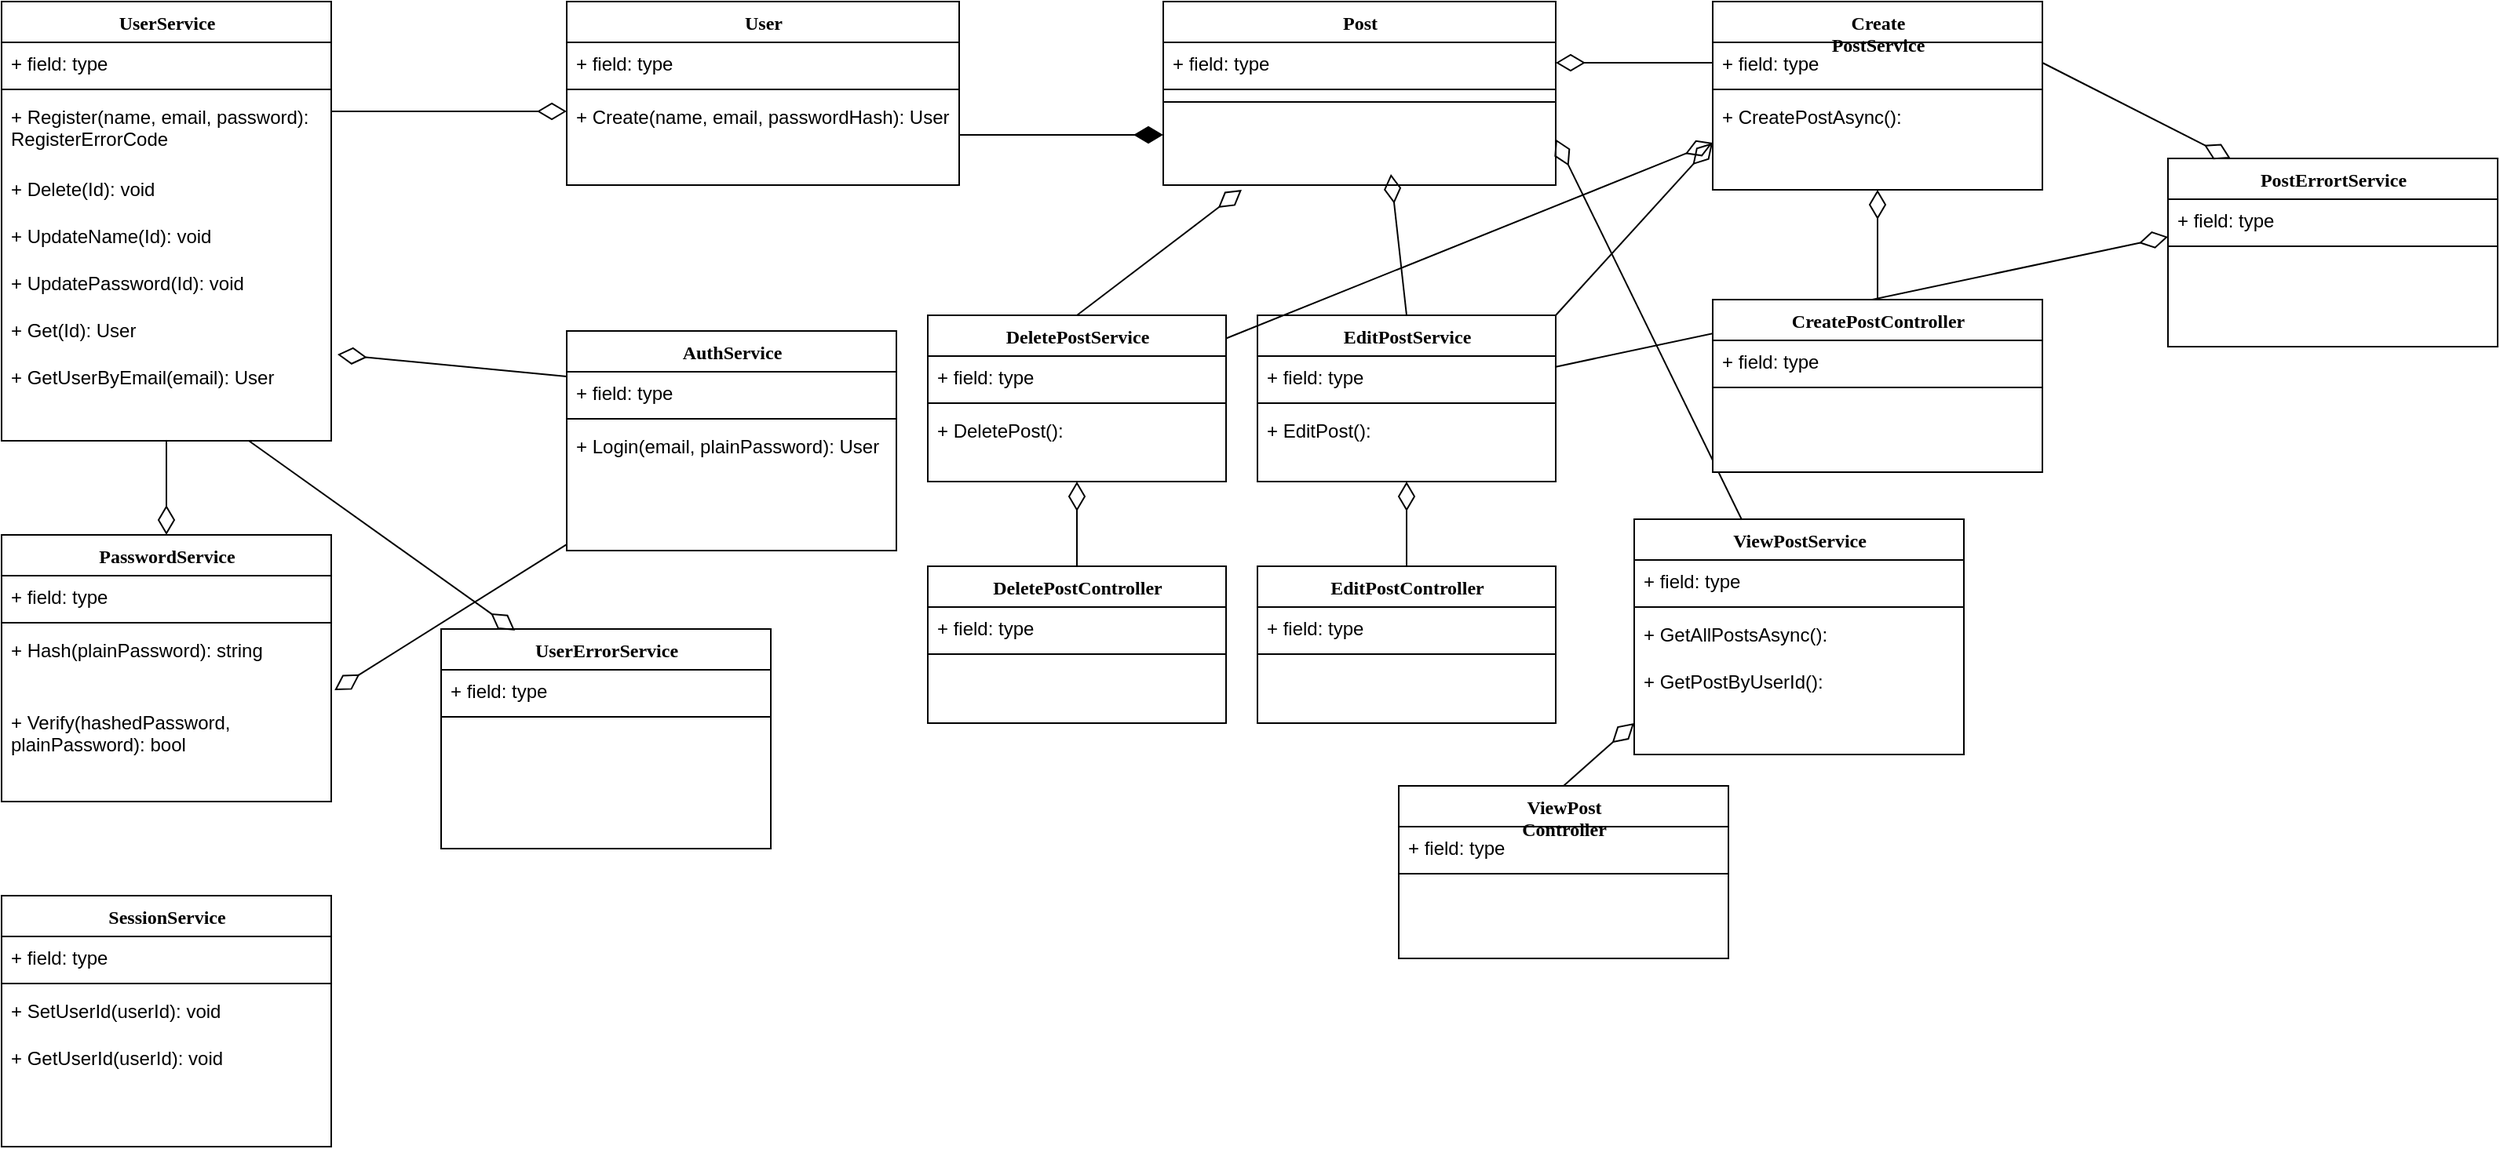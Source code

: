 <mxfile>
    <diagram name="Page-1" id="9f46799a-70d6-7492-0946-bef42562c5a5">
        <mxGraphModel dx="955" dy="634" grid="1" gridSize="10" guides="1" tooltips="1" connect="1" arrows="1" fold="1" page="1" pageScale="1" pageWidth="1600" pageHeight="1200" background="light-dark(#FFFFFF,#121212)" math="0" shadow="0">
            <root>
                <mxCell id="0"/>
                <mxCell id="1" parent="0"/>
                <mxCell id="130" style="edgeStyle=none;html=1;entryX=0;entryY=0.923;entryDx=0;entryDy=0;entryPerimeter=0;endArrow=diamondThin;endFill=0;endSize=16;" edge="1" parent="1" source="83" target="126">
                    <mxGeometry relative="1" as="geometry"/>
                </mxCell>
                <mxCell id="40" style="edgeStyle=none;html=1;exitX=0.5;exitY=1;exitDx=0;exitDy=0;endArrow=diamondThin;endFill=0;endSize=16;" parent="1" source="78961159f06e98e8-17" target="6" edge="1">
                    <mxGeometry relative="1" as="geometry"/>
                </mxCell>
                <mxCell id="78961159f06e98e8-17" value="UserService" style="swimlane;html=1;fontStyle=1;align=center;verticalAlign=top;childLayout=stackLayout;horizontal=1;startSize=26;horizontalStack=0;resizeParent=1;resizeLast=0;collapsible=1;marginBottom=0;swimlaneFillColor=#ffffff;rounded=0;shadow=0;comic=0;labelBackgroundColor=none;strokeWidth=1;fillColor=none;fontFamily=Verdana;fontSize=12" parent="1" vertex="1">
                    <mxGeometry x="60" y="20" width="210" height="280" as="geometry"/>
                </mxCell>
                <mxCell id="78961159f06e98e8-21" value="+ field: type" style="text;html=1;strokeColor=none;fillColor=none;align=left;verticalAlign=top;spacingLeft=4;spacingRight=4;whiteSpace=wrap;overflow=hidden;rotatable=0;points=[[0,0.5],[1,0.5]];portConstraint=eastwest;" parent="78961159f06e98e8-17" vertex="1">
                    <mxGeometry y="26" width="210" height="26" as="geometry"/>
                </mxCell>
                <mxCell id="78961159f06e98e8-19" value="" style="line;html=1;strokeWidth=1;fillColor=none;align=left;verticalAlign=middle;spacingTop=-1;spacingLeft=3;spacingRight=3;rotatable=0;labelPosition=right;points=[];portConstraint=eastwest;" parent="78961159f06e98e8-17" vertex="1">
                    <mxGeometry y="52" width="210" height="8" as="geometry"/>
                </mxCell>
                <mxCell id="78961159f06e98e8-20" value="+ Register(name, email, password): RegisterErrorCode" style="text;html=1;strokeColor=none;fillColor=none;align=left;verticalAlign=top;spacingLeft=4;spacingRight=4;whiteSpace=wrap;overflow=hidden;rotatable=0;points=[[0,0.5],[1,0.5]];portConstraint=eastwest;" parent="78961159f06e98e8-17" vertex="1">
                    <mxGeometry y="60" width="210" height="46" as="geometry"/>
                </mxCell>
                <mxCell id="78961159f06e98e8-27" value="+ Delete&lt;span style=&quot;color: rgb(0, 0, 0);&quot;&gt;(Id)&lt;/span&gt;: void" style="text;html=1;strokeColor=none;fillColor=none;align=left;verticalAlign=top;spacingLeft=4;spacingRight=4;whiteSpace=wrap;overflow=hidden;rotatable=0;points=[[0,0.5],[1,0.5]];portConstraint=eastwest;" parent="78961159f06e98e8-17" vertex="1">
                    <mxGeometry y="106" width="210" height="30" as="geometry"/>
                </mxCell>
                <mxCell id="3" value="+ UpdateName&lt;span style=&quot;color: rgb(0, 0, 0);&quot;&gt;(Id)&lt;/span&gt;: void" style="text;html=1;strokeColor=none;fillColor=none;align=left;verticalAlign=top;spacingLeft=4;spacingRight=4;whiteSpace=wrap;overflow=hidden;rotatable=0;points=[[0,0.5],[1,0.5]];portConstraint=eastwest;" parent="78961159f06e98e8-17" vertex="1">
                    <mxGeometry y="136" width="210" height="30" as="geometry"/>
                </mxCell>
                <mxCell id="4" value="+ UpdatePassword&lt;span style=&quot;color: rgb(0, 0, 0);&quot;&gt;(Id)&lt;/span&gt;: void" style="text;html=1;strokeColor=none;fillColor=none;align=left;verticalAlign=top;spacingLeft=4;spacingRight=4;whiteSpace=wrap;overflow=hidden;rotatable=0;points=[[0,0.5],[1,0.5]];portConstraint=eastwest;" parent="78961159f06e98e8-17" vertex="1">
                    <mxGeometry y="166" width="210" height="30" as="geometry"/>
                </mxCell>
                <mxCell id="5" value="+ Get&lt;span style=&quot;color: rgb(0, 0, 0);&quot;&gt;(Id)&lt;/span&gt;: User" style="text;html=1;strokeColor=none;fillColor=none;align=left;verticalAlign=top;spacingLeft=4;spacingRight=4;whiteSpace=wrap;overflow=hidden;rotatable=0;points=[[0,0.5],[1,0.5]];portConstraint=eastwest;" parent="78961159f06e98e8-17" vertex="1">
                    <mxGeometry y="196" width="210" height="30" as="geometry"/>
                </mxCell>
                <mxCell id="32" value="+ GetUserByEmail&lt;span style=&quot;color: rgb(0, 0, 0);&quot;&gt;(email)&lt;/span&gt;: User" style="text;html=1;strokeColor=none;fillColor=none;align=left;verticalAlign=top;spacingLeft=4;spacingRight=4;whiteSpace=wrap;overflow=hidden;rotatable=0;points=[[0,0.5],[1,0.5]];portConstraint=eastwest;" parent="78961159f06e98e8-17" vertex="1">
                    <mxGeometry y="226" width="210" height="30" as="geometry"/>
                </mxCell>
                <mxCell id="78961159f06e98e8-30" value="User" style="swimlane;html=1;fontStyle=1;align=center;verticalAlign=top;childLayout=stackLayout;horizontal=1;startSize=26;horizontalStack=0;resizeParent=1;resizeLast=0;collapsible=1;marginBottom=0;swimlaneFillColor=#ffffff;rounded=0;shadow=0;comic=0;labelBackgroundColor=none;strokeWidth=1;fillColor=none;fontFamily=Verdana;fontSize=12" parent="1" vertex="1">
                    <mxGeometry x="420" y="20" width="250" height="117" as="geometry"/>
                </mxCell>
                <mxCell id="35" value="+ field: type" style="text;html=1;strokeColor=none;fillColor=none;align=left;verticalAlign=top;spacingLeft=4;spacingRight=4;whiteSpace=wrap;overflow=hidden;rotatable=0;points=[[0,0.5],[1,0.5]];portConstraint=eastwest;" parent="78961159f06e98e8-30" vertex="1">
                    <mxGeometry y="26" width="250" height="26" as="geometry"/>
                </mxCell>
                <mxCell id="78961159f06e98e8-38" value="" style="line;html=1;strokeWidth=1;fillColor=none;align=left;verticalAlign=middle;spacingTop=-1;spacingLeft=3;spacingRight=3;rotatable=0;labelPosition=right;points=[];portConstraint=eastwest;" parent="78961159f06e98e8-30" vertex="1">
                    <mxGeometry y="52" width="250" height="8" as="geometry"/>
                </mxCell>
                <mxCell id="78961159f06e98e8-39" value="+ Create(name, email, passwordHash): User" style="text;html=1;strokeColor=none;fillColor=none;align=left;verticalAlign=top;spacingLeft=4;spacingRight=4;whiteSpace=wrap;overflow=hidden;rotatable=0;points=[[0,0.5],[1,0.5]];portConstraint=eastwest;" parent="78961159f06e98e8-30" vertex="1">
                    <mxGeometry y="60" width="250" height="50" as="geometry"/>
                </mxCell>
                <mxCell id="78961159f06e98e8-121" style="edgeStyle=elbowEdgeStyle;html=1;labelBackgroundColor=none;startFill=0;startSize=8;endArrow=diamondThin;endFill=0;endSize=16;fontFamily=Verdana;fontSize=12;elbow=vertical;" parent="1" source="78961159f06e98e8-17" edge="1">
                    <mxGeometry relative="1" as="geometry">
                        <mxPoint x="250" y="259.882" as="sourcePoint"/>
                        <mxPoint x="420" y="90" as="targetPoint"/>
                    </mxGeometry>
                </mxCell>
                <mxCell id="6" value="PasswordService" style="swimlane;html=1;fontStyle=1;align=center;verticalAlign=top;childLayout=stackLayout;horizontal=1;startSize=26;horizontalStack=0;resizeParent=1;resizeLast=0;collapsible=1;marginBottom=0;swimlaneFillColor=#ffffff;rounded=0;shadow=0;comic=0;labelBackgroundColor=none;strokeWidth=1;fillColor=none;fontFamily=Verdana;fontSize=12" parent="1" vertex="1">
                    <mxGeometry x="60" y="360" width="210" height="170" as="geometry"/>
                </mxCell>
                <mxCell id="8" value="+ field: type" style="text;html=1;strokeColor=none;fillColor=none;align=left;verticalAlign=top;spacingLeft=4;spacingRight=4;whiteSpace=wrap;overflow=hidden;rotatable=0;points=[[0,0.5],[1,0.5]];portConstraint=eastwest;" parent="6" vertex="1">
                    <mxGeometry y="26" width="210" height="26" as="geometry"/>
                </mxCell>
                <mxCell id="12" value="" style="line;html=1;strokeWidth=1;fillColor=none;align=left;verticalAlign=middle;spacingTop=-1;spacingLeft=3;spacingRight=3;rotatable=0;labelPosition=right;points=[];portConstraint=eastwest;" parent="6" vertex="1">
                    <mxGeometry y="52" width="210" height="8" as="geometry"/>
                </mxCell>
                <mxCell id="13" value="+ Hash(plainPassword): string" style="text;html=1;strokeColor=none;fillColor=none;align=left;verticalAlign=top;spacingLeft=4;spacingRight=4;whiteSpace=wrap;overflow=hidden;rotatable=0;points=[[0,0.5],[1,0.5]];portConstraint=eastwest;" parent="6" vertex="1">
                    <mxGeometry y="60" width="210" height="46" as="geometry"/>
                </mxCell>
                <mxCell id="14" value="+ Verify&lt;span style=&quot;color: rgb(0, 0, 0);&quot;&gt;(hashedPassword, plainPassword)&lt;/span&gt;: bool" style="text;html=1;strokeColor=none;fillColor=none;align=left;verticalAlign=top;spacingLeft=4;spacingRight=4;whiteSpace=wrap;overflow=hidden;rotatable=0;points=[[0,0.5],[1,0.5]];portConstraint=eastwest;" parent="6" vertex="1">
                    <mxGeometry y="106" width="210" height="42" as="geometry"/>
                </mxCell>
                <mxCell id="18" value="AuthService" style="swimlane;html=1;fontStyle=1;align=center;verticalAlign=top;childLayout=stackLayout;horizontal=1;startSize=26;horizontalStack=0;resizeParent=1;resizeLast=0;collapsible=1;marginBottom=0;swimlaneFillColor=#ffffff;rounded=0;shadow=0;comic=0;labelBackgroundColor=none;strokeWidth=1;fillColor=none;fontFamily=Verdana;fontSize=12" parent="1" vertex="1">
                    <mxGeometry x="420" y="230" width="210" height="140" as="geometry"/>
                </mxCell>
                <mxCell id="19" value="+ field: type" style="text;html=1;strokeColor=none;fillColor=none;align=left;verticalAlign=top;spacingLeft=4;spacingRight=4;whiteSpace=wrap;overflow=hidden;rotatable=0;points=[[0,0.5],[1,0.5]];portConstraint=eastwest;" parent="18" vertex="1">
                    <mxGeometry y="26" width="210" height="26" as="geometry"/>
                </mxCell>
                <mxCell id="21" value="" style="line;html=1;strokeWidth=1;fillColor=none;align=left;verticalAlign=middle;spacingTop=-1;spacingLeft=3;spacingRight=3;rotatable=0;labelPosition=right;points=[];portConstraint=eastwest;" parent="18" vertex="1">
                    <mxGeometry y="52" width="210" height="8" as="geometry"/>
                </mxCell>
                <mxCell id="22" value="+ Login(email, plainPassword): User" style="text;html=1;strokeColor=none;fillColor=none;align=left;verticalAlign=top;spacingLeft=4;spacingRight=4;whiteSpace=wrap;overflow=hidden;rotatable=0;points=[[0,0.5],[1,0.5]];portConstraint=eastwest;" parent="18" vertex="1">
                    <mxGeometry y="60" width="210" height="46" as="geometry"/>
                </mxCell>
                <mxCell id="37" style="edgeStyle=none;html=1;entryX=1.019;entryY=-0.033;entryDx=0;entryDy=0;entryPerimeter=0;endArrow=diamondThin;endFill=0;endSize=16;" parent="1" source="19" target="32" edge="1">
                    <mxGeometry relative="1" as="geometry">
                        <mxPoint x="390" y="269" as="targetPoint"/>
                    </mxGeometry>
                </mxCell>
                <mxCell id="39" style="edgeStyle=none;html=1;entryX=1.01;entryY=0.848;entryDx=0;entryDy=0;entryPerimeter=0;endArrow=diamondThin;endFill=0;endSize=16;" parent="1" source="18" target="13" edge="1">
                    <mxGeometry relative="1" as="geometry"/>
                </mxCell>
                <mxCell id="41" value="SessionService" style="swimlane;html=1;fontStyle=1;align=center;verticalAlign=top;childLayout=stackLayout;horizontal=1;startSize=26;horizontalStack=0;resizeParent=1;resizeLast=0;collapsible=1;marginBottom=0;swimlaneFillColor=#ffffff;rounded=0;shadow=0;comic=0;labelBackgroundColor=none;strokeWidth=1;fillColor=none;fontFamily=Verdana;fontSize=12" parent="1" vertex="1">
                    <mxGeometry x="60" y="590" width="210" height="160" as="geometry"/>
                </mxCell>
                <mxCell id="42" value="+ field: type" style="text;html=1;strokeColor=none;fillColor=none;align=left;verticalAlign=top;spacingLeft=4;spacingRight=4;whiteSpace=wrap;overflow=hidden;rotatable=0;points=[[0,0.5],[1,0.5]];portConstraint=eastwest;" parent="41" vertex="1">
                    <mxGeometry y="26" width="210" height="26" as="geometry"/>
                </mxCell>
                <mxCell id="43" value="" style="line;html=1;strokeWidth=1;fillColor=none;align=left;verticalAlign=middle;spacingTop=-1;spacingLeft=3;spacingRight=3;rotatable=0;labelPosition=right;points=[];portConstraint=eastwest;" parent="41" vertex="1">
                    <mxGeometry y="52" width="210" height="8" as="geometry"/>
                </mxCell>
                <mxCell id="44" value="+ SetUserId(userId): void" style="text;html=1;strokeColor=none;fillColor=none;align=left;verticalAlign=top;spacingLeft=4;spacingRight=4;whiteSpace=wrap;overflow=hidden;rotatable=0;points=[[0,0.5],[1,0.5]];portConstraint=eastwest;" parent="41" vertex="1">
                    <mxGeometry y="60" width="210" height="30" as="geometry"/>
                </mxCell>
                <mxCell id="45" value="+ GetUserId(userId): void" style="text;html=1;strokeColor=none;fillColor=none;align=left;verticalAlign=top;spacingLeft=4;spacingRight=4;whiteSpace=wrap;overflow=hidden;rotatable=0;points=[[0,0.5],[1,0.5]];portConstraint=eastwest;" parent="41" vertex="1">
                    <mxGeometry y="90" width="210" height="30" as="geometry"/>
                </mxCell>
                <mxCell id="58" value="Post" style="swimlane;html=1;fontStyle=1;align=center;verticalAlign=top;childLayout=stackLayout;horizontal=1;startSize=26;horizontalStack=0;resizeParent=1;resizeLast=0;collapsible=1;marginBottom=0;swimlaneFillColor=#ffffff;rounded=0;shadow=0;comic=0;labelBackgroundColor=none;strokeWidth=1;fillColor=none;fontFamily=Verdana;fontSize=12" parent="1" vertex="1">
                    <mxGeometry x="800" y="20" width="250" height="117" as="geometry"/>
                </mxCell>
                <mxCell id="59" value="+ field: type" style="text;html=1;strokeColor=none;fillColor=none;align=left;verticalAlign=top;spacingLeft=4;spacingRight=4;whiteSpace=wrap;overflow=hidden;rotatable=0;points=[[0,0.5],[1,0.5]];portConstraint=eastwest;" parent="58" vertex="1">
                    <mxGeometry y="26" width="250" height="26" as="geometry"/>
                </mxCell>
                <mxCell id="81" value="" style="line;html=1;strokeWidth=1;fillColor=none;align=left;verticalAlign=middle;spacingTop=-1;spacingLeft=3;spacingRight=3;rotatable=0;labelPosition=right;points=[];portConstraint=eastwest;" parent="58" vertex="1">
                    <mxGeometry y="52" width="250" height="8" as="geometry"/>
                </mxCell>
                <mxCell id="60" value="" style="line;html=1;strokeWidth=1;fillColor=none;align=left;verticalAlign=middle;spacingTop=-1;spacingLeft=3;spacingRight=3;rotatable=0;labelPosition=right;points=[];portConstraint=eastwest;" parent="58" vertex="1">
                    <mxGeometry y="60" width="250" height="8" as="geometry"/>
                </mxCell>
                <mxCell id="62" value="Create&lt;div&gt;PostService&lt;/div&gt;" style="swimlane;html=1;fontStyle=1;align=center;verticalAlign=top;childLayout=stackLayout;horizontal=1;startSize=26;horizontalStack=0;resizeParent=1;resizeLast=0;collapsible=1;marginBottom=0;swimlaneFillColor=#ffffff;rounded=0;shadow=0;comic=0;labelBackgroundColor=none;strokeWidth=1;fillColor=none;fontFamily=Verdana;fontSize=12" parent="1" vertex="1">
                    <mxGeometry x="1150" y="20" width="210" height="120" as="geometry"/>
                </mxCell>
                <mxCell id="63" value="+ field: type" style="text;html=1;strokeColor=none;fillColor=none;align=left;verticalAlign=top;spacingLeft=4;spacingRight=4;whiteSpace=wrap;overflow=hidden;rotatable=0;points=[[0,0.5],[1,0.5]];portConstraint=eastwest;" parent="62" vertex="1">
                    <mxGeometry y="26" width="210" height="26" as="geometry"/>
                </mxCell>
                <mxCell id="64" value="" style="line;html=1;strokeWidth=1;fillColor=none;align=left;verticalAlign=middle;spacingTop=-1;spacingLeft=3;spacingRight=3;rotatable=0;labelPosition=right;points=[];portConstraint=eastwest;" parent="62" vertex="1">
                    <mxGeometry y="52" width="210" height="8" as="geometry"/>
                </mxCell>
                <mxCell id="105" value="+ CreatePostAsync():" style="text;html=1;strokeColor=none;fillColor=none;align=left;verticalAlign=top;spacingLeft=4;spacingRight=4;whiteSpace=wrap;overflow=hidden;rotatable=0;points=[[0,0.5],[1,0.5]];portConstraint=eastwest;" vertex="1" parent="62">
                    <mxGeometry y="60" width="210" height="30" as="geometry"/>
                </mxCell>
                <mxCell id="72" style="edgeStyle=none;html=1;exitX=0;exitY=0.5;exitDx=0;exitDy=0;entryX=1;entryY=0.5;entryDx=0;entryDy=0;endArrow=diamondThin;endFill=0;endSize=16;" parent="1" source="63" target="59" edge="1">
                    <mxGeometry relative="1" as="geometry"/>
                </mxCell>
                <mxCell id="80" style="edgeStyle=none;html=1;exitX=0.5;exitY=0;exitDx=0;exitDy=0;entryX=0.5;entryY=1;entryDx=0;entryDy=0;endArrow=diamondThin;endFill=0;endSize=16;" parent="1" source="74" target="62" edge="1">
                    <mxGeometry relative="1" as="geometry"/>
                </mxCell>
                <mxCell id="82" style="edgeStyle=none;html=1;exitX=1;exitY=0.5;exitDx=0;exitDy=0;endArrow=diamondThin;endFill=1;startSize=16;strokeWidth=1;endSize=16;" parent="1" source="78961159f06e98e8-39" edge="1">
                    <mxGeometry relative="1" as="geometry">
                        <mxPoint x="800" y="105" as="targetPoint"/>
                    </mxGeometry>
                </mxCell>
                <mxCell id="86" style="edgeStyle=none;html=1;exitX=1;exitY=0;exitDx=0;exitDy=0;endArrow=diamondThin;endFill=0;endSize=16;" edge="1" parent="1" source="83">
                    <mxGeometry relative="1" as="geometry">
                        <mxPoint x="1150" y="110" as="targetPoint"/>
                    </mxGeometry>
                </mxCell>
                <mxCell id="91" style="edgeStyle=none;html=1;exitX=0.5;exitY=0;exitDx=0;exitDy=0;endArrow=diamondThin;endFill=0;endSize=16;" edge="1" parent="1" source="83">
                    <mxGeometry relative="1" as="geometry">
                        <mxPoint x="945" y="130" as="targetPoint"/>
                    </mxGeometry>
                </mxCell>
                <mxCell id="83" value="EditPostService" style="swimlane;html=1;fontStyle=1;align=center;verticalAlign=top;childLayout=stackLayout;horizontal=1;startSize=26;horizontalStack=0;resizeParent=1;resizeLast=0;collapsible=1;marginBottom=0;swimlaneFillColor=#ffffff;rounded=0;shadow=0;comic=0;labelBackgroundColor=none;strokeWidth=1;fillColor=none;fontFamily=Verdana;fontSize=12" vertex="1" parent="1">
                    <mxGeometry x="860" y="220" width="190" height="106" as="geometry"/>
                </mxCell>
                <mxCell id="84" value="+ field: type" style="text;html=1;strokeColor=none;fillColor=none;align=left;verticalAlign=top;spacingLeft=4;spacingRight=4;whiteSpace=wrap;overflow=hidden;rotatable=0;points=[[0,0.5],[1,0.5]];portConstraint=eastwest;" vertex="1" parent="83">
                    <mxGeometry y="26" width="190" height="26" as="geometry"/>
                </mxCell>
                <mxCell id="85" value="" style="line;html=1;strokeWidth=1;fillColor=none;align=left;verticalAlign=middle;spacingTop=-1;spacingLeft=3;spacingRight=3;rotatable=0;labelPosition=right;points=[];portConstraint=eastwest;" vertex="1" parent="83">
                    <mxGeometry y="52" width="190" height="8" as="geometry"/>
                </mxCell>
                <mxCell id="103" value="+ EditPost():" style="text;html=1;strokeColor=none;fillColor=none;align=left;verticalAlign=top;spacingLeft=4;spacingRight=4;whiteSpace=wrap;overflow=hidden;rotatable=0;points=[[0,0.5],[1,0.5]];portConstraint=eastwest;" vertex="1" parent="83">
                    <mxGeometry y="60" width="190" height="46" as="geometry"/>
                </mxCell>
                <mxCell id="90" style="edgeStyle=none;html=1;exitX=0.5;exitY=0;exitDx=0;exitDy=0;entryX=0.5;entryY=1;entryDx=0;entryDy=0;endArrow=diamondThin;endFill=0;endSize=16;" edge="1" parent="1" source="87" target="83">
                    <mxGeometry relative="1" as="geometry"/>
                </mxCell>
                <mxCell id="87" value="EditPostController" style="swimlane;html=1;fontStyle=1;align=center;verticalAlign=top;childLayout=stackLayout;horizontal=1;startSize=26;horizontalStack=0;resizeParent=1;resizeLast=0;collapsible=1;marginBottom=0;swimlaneFillColor=#ffffff;rounded=0;shadow=0;comic=0;labelBackgroundColor=none;strokeWidth=1;fillColor=none;fontFamily=Verdana;fontSize=12" vertex="1" parent="1">
                    <mxGeometry x="860" y="380" width="190" height="100" as="geometry"/>
                </mxCell>
                <mxCell id="88" value="+ field: type" style="text;html=1;strokeColor=none;fillColor=none;align=left;verticalAlign=top;spacingLeft=4;spacingRight=4;whiteSpace=wrap;overflow=hidden;rotatable=0;points=[[0,0.5],[1,0.5]];portConstraint=eastwest;" vertex="1" parent="87">
                    <mxGeometry y="26" width="190" height="26" as="geometry"/>
                </mxCell>
                <mxCell id="89" value="" style="line;html=1;strokeWidth=1;fillColor=none;align=left;verticalAlign=middle;spacingTop=-1;spacingLeft=3;spacingRight=3;rotatable=0;labelPosition=right;points=[];portConstraint=eastwest;" vertex="1" parent="87">
                    <mxGeometry y="52" width="190" height="8" as="geometry"/>
                </mxCell>
                <mxCell id="99" style="edgeStyle=none;html=1;exitX=0.5;exitY=0;exitDx=0;exitDy=0;endArrow=diamondThin;endFill=0;endSize=16;" edge="1" parent="1" source="92">
                    <mxGeometry relative="1" as="geometry">
                        <mxPoint x="850" y="140" as="targetPoint"/>
                    </mxGeometry>
                </mxCell>
                <mxCell id="101" style="edgeStyle=none;html=1;endArrow=diamondThin;endFill=0;endSize=16;" edge="1" parent="1" source="92">
                    <mxGeometry relative="1" as="geometry">
                        <mxPoint x="1150" y="110" as="targetPoint"/>
                    </mxGeometry>
                </mxCell>
                <mxCell id="92" value="DeletePostService" style="swimlane;html=1;fontStyle=1;align=center;verticalAlign=top;childLayout=stackLayout;horizontal=1;startSize=26;horizontalStack=0;resizeParent=1;resizeLast=0;collapsible=1;marginBottom=0;swimlaneFillColor=#ffffff;rounded=0;shadow=0;comic=0;labelBackgroundColor=none;strokeWidth=1;fillColor=none;fontFamily=Verdana;fontSize=12" vertex="1" parent="1">
                    <mxGeometry x="650" y="220" width="190" height="106" as="geometry"/>
                </mxCell>
                <mxCell id="93" value="+ field: type" style="text;html=1;strokeColor=none;fillColor=none;align=left;verticalAlign=top;spacingLeft=4;spacingRight=4;whiteSpace=wrap;overflow=hidden;rotatable=0;points=[[0,0.5],[1,0.5]];portConstraint=eastwest;" vertex="1" parent="92">
                    <mxGeometry y="26" width="190" height="26" as="geometry"/>
                </mxCell>
                <mxCell id="94" value="" style="line;html=1;strokeWidth=1;fillColor=none;align=left;verticalAlign=middle;spacingTop=-1;spacingLeft=3;spacingRight=3;rotatable=0;labelPosition=right;points=[];portConstraint=eastwest;" vertex="1" parent="92">
                    <mxGeometry y="52" width="190" height="8" as="geometry"/>
                </mxCell>
                <mxCell id="104" value="+ DeletePost():" style="text;html=1;strokeColor=none;fillColor=none;align=left;verticalAlign=top;spacingLeft=4;spacingRight=4;whiteSpace=wrap;overflow=hidden;rotatable=0;points=[[0,0.5],[1,0.5]];portConstraint=eastwest;" vertex="1" parent="92">
                    <mxGeometry y="60" width="190" height="46" as="geometry"/>
                </mxCell>
                <mxCell id="98" style="edgeStyle=none;html=1;exitX=0.5;exitY=0;exitDx=0;exitDy=0;entryX=0.5;entryY=1;entryDx=0;entryDy=0;endArrow=diamondThin;endFill=0;endSize=16;" edge="1" parent="1" source="95" target="92">
                    <mxGeometry relative="1" as="geometry"/>
                </mxCell>
                <mxCell id="95" value="DeletePostController" style="swimlane;html=1;fontStyle=1;align=center;verticalAlign=top;childLayout=stackLayout;horizontal=1;startSize=26;horizontalStack=0;resizeParent=1;resizeLast=0;collapsible=1;marginBottom=0;swimlaneFillColor=#ffffff;rounded=0;shadow=0;comic=0;labelBackgroundColor=none;strokeWidth=1;fillColor=none;fontFamily=Verdana;fontSize=12" vertex="1" parent="1">
                    <mxGeometry x="650" y="380" width="190" height="100" as="geometry"/>
                </mxCell>
                <mxCell id="96" value="+ field: type" style="text;html=1;strokeColor=none;fillColor=none;align=left;verticalAlign=top;spacingLeft=4;spacingRight=4;whiteSpace=wrap;overflow=hidden;rotatable=0;points=[[0,0.5],[1,0.5]];portConstraint=eastwest;" vertex="1" parent="95">
                    <mxGeometry y="26" width="190" height="26" as="geometry"/>
                </mxCell>
                <mxCell id="97" value="" style="line;html=1;strokeWidth=1;fillColor=none;align=left;verticalAlign=middle;spacingTop=-1;spacingLeft=3;spacingRight=3;rotatable=0;labelPosition=right;points=[];portConstraint=eastwest;" vertex="1" parent="95">
                    <mxGeometry y="52" width="190" height="8" as="geometry"/>
                </mxCell>
                <mxCell id="123" style="edgeStyle=none;html=1;entryX=1;entryY=0.75;entryDx=0;entryDy=0;endArrow=diamondThin;endFill=0;endSize=16;" edge="1" parent="1" source="112" target="58">
                    <mxGeometry relative="1" as="geometry"/>
                </mxCell>
                <mxCell id="112" value="ViewPostService&lt;div&gt;&lt;br&gt;&lt;/div&gt;" style="swimlane;html=1;fontStyle=1;align=center;verticalAlign=top;childLayout=stackLayout;horizontal=1;startSize=26;horizontalStack=0;resizeParent=1;resizeLast=0;collapsible=1;marginBottom=0;swimlaneFillColor=#ffffff;rounded=0;shadow=0;comic=0;labelBackgroundColor=none;strokeWidth=1;fillColor=none;fontFamily=Verdana;fontSize=12" vertex="1" parent="1">
                    <mxGeometry x="1100" y="350" width="210" height="150" as="geometry"/>
                </mxCell>
                <mxCell id="113" value="+ field: type" style="text;html=1;strokeColor=none;fillColor=none;align=left;verticalAlign=top;spacingLeft=4;spacingRight=4;whiteSpace=wrap;overflow=hidden;rotatable=0;points=[[0,0.5],[1,0.5]];portConstraint=eastwest;" vertex="1" parent="112">
                    <mxGeometry y="26" width="210" height="26" as="geometry"/>
                </mxCell>
                <mxCell id="114" value="" style="line;html=1;strokeWidth=1;fillColor=none;align=left;verticalAlign=middle;spacingTop=-1;spacingLeft=3;spacingRight=3;rotatable=0;labelPosition=right;points=[];portConstraint=eastwest;" vertex="1" parent="112">
                    <mxGeometry y="52" width="210" height="8" as="geometry"/>
                </mxCell>
                <mxCell id="121" value="+ GetAllPostsAsync():" style="text;html=1;strokeColor=none;fillColor=none;align=left;verticalAlign=top;spacingLeft=4;spacingRight=4;whiteSpace=wrap;overflow=hidden;rotatable=0;points=[[0,0.5],[1,0.5]];portConstraint=eastwest;" vertex="1" parent="112">
                    <mxGeometry y="60" width="210" height="30" as="geometry"/>
                </mxCell>
                <mxCell id="122" value="+ GetPostByUserId():" style="text;html=1;strokeColor=none;fillColor=none;align=left;verticalAlign=top;spacingLeft=4;spacingRight=4;whiteSpace=wrap;overflow=hidden;rotatable=0;points=[[0,0.5],[1,0.5]];portConstraint=eastwest;" vertex="1" parent="112">
                    <mxGeometry y="90" width="210" height="30" as="geometry"/>
                </mxCell>
                <mxCell id="124" style="edgeStyle=none;html=1;exitX=0.5;exitY=0;exitDx=0;exitDy=0;endArrow=diamondThin;endFill=0;endSize=16;" edge="1" parent="1" source="118">
                    <mxGeometry relative="1" as="geometry">
                        <mxPoint x="1100" y="480" as="targetPoint"/>
                    </mxGeometry>
                </mxCell>
                <mxCell id="118" value="ViewPost&lt;div&gt;Controller&lt;/div&gt;" style="swimlane;html=1;fontStyle=1;align=center;verticalAlign=top;childLayout=stackLayout;horizontal=1;startSize=26;horizontalStack=0;resizeParent=1;resizeLast=0;collapsible=1;marginBottom=0;swimlaneFillColor=#ffffff;rounded=0;shadow=0;comic=0;labelBackgroundColor=none;strokeWidth=1;fillColor=none;fontFamily=Verdana;fontSize=12" vertex="1" parent="1">
                    <mxGeometry x="950" y="520" width="210" height="110" as="geometry"/>
                </mxCell>
                <mxCell id="119" value="+ field: type" style="text;html=1;strokeColor=none;fillColor=none;align=left;verticalAlign=top;spacingLeft=4;spacingRight=4;whiteSpace=wrap;overflow=hidden;rotatable=0;points=[[0,0.5],[1,0.5]];portConstraint=eastwest;" vertex="1" parent="118">
                    <mxGeometry y="26" width="210" height="26" as="geometry"/>
                </mxCell>
                <mxCell id="120" value="" style="line;html=1;strokeWidth=1;fillColor=none;align=left;verticalAlign=middle;spacingTop=-1;spacingLeft=3;spacingRight=3;rotatable=0;labelPosition=right;points=[];portConstraint=eastwest;" vertex="1" parent="118">
                    <mxGeometry y="52" width="210" height="8" as="geometry"/>
                </mxCell>
                <mxCell id="125" value="&lt;div&gt;PostErrortService&lt;/div&gt;" style="swimlane;html=1;fontStyle=1;align=center;verticalAlign=top;childLayout=stackLayout;horizontal=1;startSize=26;horizontalStack=0;resizeParent=1;resizeLast=0;collapsible=1;marginBottom=0;swimlaneFillColor=#ffffff;rounded=0;shadow=0;comic=0;labelBackgroundColor=none;strokeWidth=1;fillColor=none;fontFamily=Verdana;fontSize=12" vertex="1" parent="1">
                    <mxGeometry x="1440" y="120" width="210" height="120" as="geometry"/>
                </mxCell>
                <mxCell id="126" value="+ field: type" style="text;html=1;strokeColor=none;fillColor=none;align=left;verticalAlign=top;spacingLeft=4;spacingRight=4;whiteSpace=wrap;overflow=hidden;rotatable=0;points=[[0,0.5],[1,0.5]];portConstraint=eastwest;" vertex="1" parent="125">
                    <mxGeometry y="26" width="210" height="26" as="geometry"/>
                </mxCell>
                <mxCell id="127" value="" style="line;html=1;strokeWidth=1;fillColor=none;align=left;verticalAlign=middle;spacingTop=-1;spacingLeft=3;spacingRight=3;rotatable=0;labelPosition=right;points=[];portConstraint=eastwest;" vertex="1" parent="125">
                    <mxGeometry y="52" width="210" height="8" as="geometry"/>
                </mxCell>
                <mxCell id="129" style="edgeStyle=none;html=1;exitX=1;exitY=0.5;exitDx=0;exitDy=0;entryX=0.19;entryY=0;entryDx=0;entryDy=0;entryPerimeter=0;endArrow=diamondThin;endFill=0;endSize=16;" edge="1" parent="1" source="63" target="125">
                    <mxGeometry relative="1" as="geometry"/>
                </mxCell>
                <mxCell id="74" value="CreatePostController" style="swimlane;html=1;fontStyle=1;align=center;verticalAlign=top;childLayout=stackLayout;horizontal=1;startSize=26;horizontalStack=0;resizeParent=1;resizeLast=0;collapsible=1;marginBottom=0;swimlaneFillColor=#ffffff;rounded=0;shadow=0;comic=0;labelBackgroundColor=none;strokeWidth=1;fontFamily=Verdana;fontSize=12" parent="1" vertex="1">
                    <mxGeometry x="1150" y="210" width="210" height="110" as="geometry"/>
                </mxCell>
                <mxCell id="75" value="+ field: type" style="text;html=1;strokeColor=none;fillColor=none;align=left;verticalAlign=top;spacingLeft=4;spacingRight=4;whiteSpace=wrap;overflow=hidden;rotatable=0;points=[[0,0.5],[1,0.5]];portConstraint=eastwest;" parent="74" vertex="1">
                    <mxGeometry y="26" width="210" height="26" as="geometry"/>
                </mxCell>
                <mxCell id="76" value="" style="line;html=1;strokeWidth=1;fillColor=none;align=left;verticalAlign=middle;spacingTop=-1;spacingLeft=3;spacingRight=3;rotatable=0;labelPosition=right;points=[];portConstraint=eastwest;" parent="74" vertex="1">
                    <mxGeometry y="52" width="210" height="8" as="geometry"/>
                </mxCell>
                <mxCell id="131" value="UserErrorService" style="swimlane;html=1;fontStyle=1;align=center;verticalAlign=top;childLayout=stackLayout;horizontal=1;startSize=26;horizontalStack=0;resizeParent=1;resizeLast=0;collapsible=1;marginBottom=0;swimlaneFillColor=#ffffff;rounded=0;shadow=0;comic=0;labelBackgroundColor=none;strokeWidth=1;fillColor=none;fontFamily=Verdana;fontSize=12" vertex="1" parent="1">
                    <mxGeometry x="340" y="420" width="210" height="140" as="geometry"/>
                </mxCell>
                <mxCell id="132" value="+ field: type" style="text;html=1;strokeColor=none;fillColor=none;align=left;verticalAlign=top;spacingLeft=4;spacingRight=4;whiteSpace=wrap;overflow=hidden;rotatable=0;points=[[0,0.5],[1,0.5]];portConstraint=eastwest;" vertex="1" parent="131">
                    <mxGeometry y="26" width="210" height="26" as="geometry"/>
                </mxCell>
                <mxCell id="133" value="" style="line;html=1;strokeWidth=1;fillColor=none;align=left;verticalAlign=middle;spacingTop=-1;spacingLeft=3;spacingRight=3;rotatable=0;labelPosition=right;points=[];portConstraint=eastwest;" vertex="1" parent="131">
                    <mxGeometry y="52" width="210" height="8" as="geometry"/>
                </mxCell>
                <mxCell id="135" style="edgeStyle=none;html=1;exitX=0.75;exitY=1;exitDx=0;exitDy=0;entryX=0.224;entryY=0.007;entryDx=0;entryDy=0;entryPerimeter=0;endArrow=diamondThin;endFill=0;endSize=16;" edge="1" parent="1" source="78961159f06e98e8-17" target="131">
                    <mxGeometry relative="1" as="geometry"/>
                </mxCell>
            </root>
        </mxGraphModel>
    </diagram>
</mxfile>